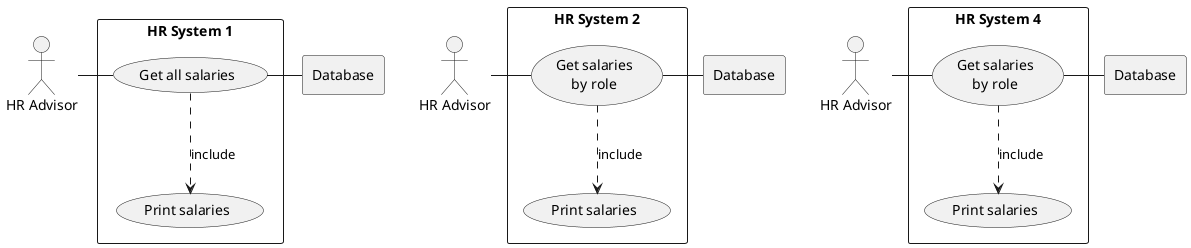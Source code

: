 @startuml

actor HR1 as "HR Advisor"

rectangle db1 as "Database"

rectangle "HR System 1" {
    usecase UC1 as "Get all salaries"

    usecase UCa as "Print salaries"

    HR1 - UC1
    UC1 ..> UCa : include
    UC1 - db1
}

actor HR2 as "HR Advisor"

rectangle db2 as "Database"

rectangle "HR System 2" {
    usecase UC2 as "Get salaries
    by role"

    usecase UCb as "Print salaries"

    HR2 - UC2
    UC2 ..> UCb : include
    UC2 - db2
}

actor HR4 as "HR Advisor"

rectangle db4 as "Database"

rectangle "HR System 4" {
    usecase UC4 as "Get salaries
    by role"

    usecase UCd as "Print salaries"

    HR4 - UC4
    UC4 ..> UCd : include
    UC4 - db4
}



@enduml